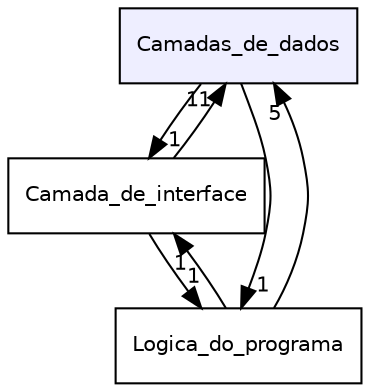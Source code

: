 digraph "Camadas_de_dados" {
  compound=true
  node [ fontsize="10", fontname="Helvetica"];
  edge [ labelfontsize="10", labelfontname="Helvetica"];
  dir_be18bbc8a9367d681e1972dc4b96bd65 [shape=box, label="Camadas_de_dados", style="filled", fillcolor="#eeeeff", pencolor="black", URL="dir_be18bbc8a9367d681e1972dc4b96bd65.html"];
  dir_594dc54ddaea6b7304806be14d23a0a5 [shape=box label="Camada_de_interface" URL="dir_594dc54ddaea6b7304806be14d23a0a5.html"];
  dir_4a7ef42628e48000ebc6926effd6c0cd [shape=box label="Logica_do_programa" URL="dir_4a7ef42628e48000ebc6926effd6c0cd.html"];
  dir_be18bbc8a9367d681e1972dc4b96bd65->dir_594dc54ddaea6b7304806be14d23a0a5 [headlabel="1", labeldistance=1.5 headhref="dir_000001_000000.html"];
  dir_be18bbc8a9367d681e1972dc4b96bd65->dir_4a7ef42628e48000ebc6926effd6c0cd [headlabel="1", labeldistance=1.5 headhref="dir_000001_000009.html"];
  dir_594dc54ddaea6b7304806be14d23a0a5->dir_be18bbc8a9367d681e1972dc4b96bd65 [headlabel="11", labeldistance=1.5 headhref="dir_000000_000001.html"];
  dir_594dc54ddaea6b7304806be14d23a0a5->dir_4a7ef42628e48000ebc6926effd6c0cd [headlabel="1", labeldistance=1.5 headhref="dir_000000_000009.html"];
  dir_4a7ef42628e48000ebc6926effd6c0cd->dir_be18bbc8a9367d681e1972dc4b96bd65 [headlabel="5", labeldistance=1.5 headhref="dir_000009_000001.html"];
  dir_4a7ef42628e48000ebc6926effd6c0cd->dir_594dc54ddaea6b7304806be14d23a0a5 [headlabel="1", labeldistance=1.5 headhref="dir_000009_000000.html"];
}
